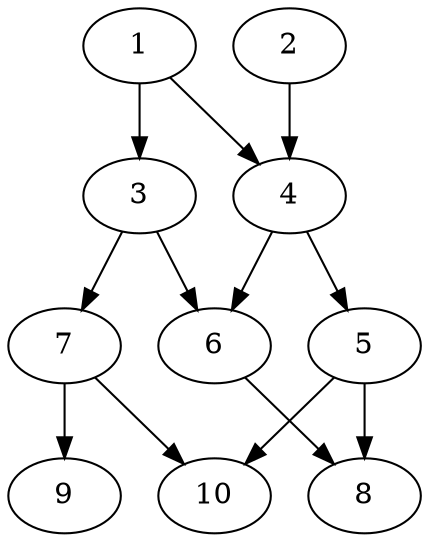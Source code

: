 // DAG automatically generated by daggen at Thu Oct  3 13:58:05 2019
// ./daggen --dot -n 10 --ccr 0.5 --fat 0.5 --regular 0.5 --density 0.9 --mindata 5242880 --maxdata 52428800 
digraph G {
  1 [size="78055424", alpha="0.15", expect_size="39027712"] 
  1 -> 3 [size ="39027712"]
  1 -> 4 [size ="39027712"]
  2 [size="61126656", alpha="0.07", expect_size="30563328"] 
  2 -> 4 [size ="30563328"]
  3 [size="52115456", alpha="0.15", expect_size="26057728"] 
  3 -> 6 [size ="26057728"]
  3 -> 7 [size ="26057728"]
  4 [size="78198784", alpha="0.09", expect_size="39099392"] 
  4 -> 5 [size ="39099392"]
  4 -> 6 [size ="39099392"]
  5 [size="99225600", alpha="0.18", expect_size="49612800"] 
  5 -> 8 [size ="49612800"]
  5 -> 10 [size ="49612800"]
  6 [size="41574400", alpha="0.11", expect_size="20787200"] 
  6 -> 8 [size ="20787200"]
  7 [size="16863232", alpha="0.11", expect_size="8431616"] 
  7 -> 9 [size ="8431616"]
  7 -> 10 [size ="8431616"]
  8 [size="83435520", alpha="0.15", expect_size="41717760"] 
  9 [size="36909056", alpha="0.02", expect_size="18454528"] 
  10 [size="63227904", alpha="0.14", expect_size="31613952"] 
}
